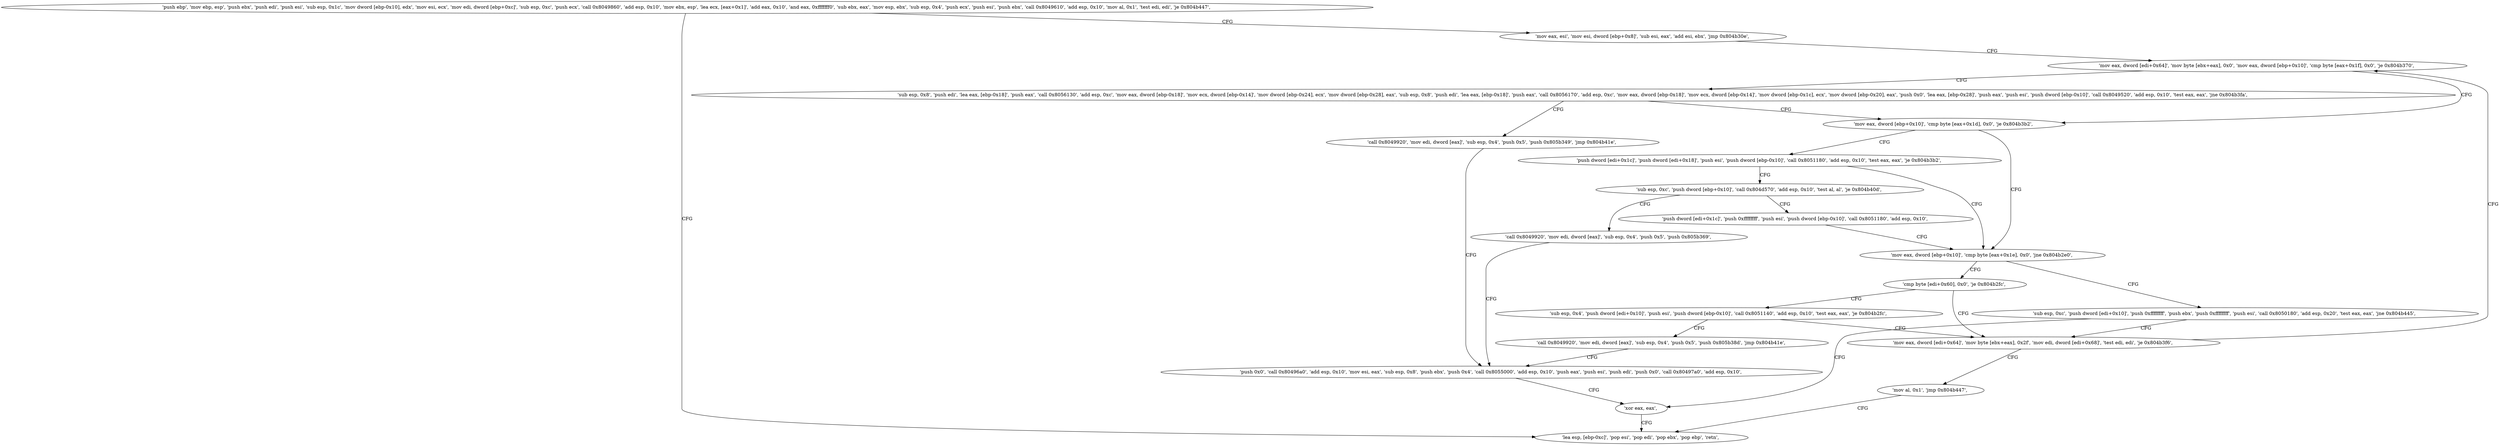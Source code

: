 digraph "func" {
"134525584" [label = "'push ebp', 'mov ebp, esp', 'push ebx', 'push edi', 'push esi', 'sub esp, 0x1c', 'mov dword [ebp-0x10], edx', 'mov esi, ecx', 'mov edi, dword [ebp+0xc]', 'sub esp, 0xc', 'push ecx', 'call 0x8049860', 'add esp, 0x10', 'mov ebx, esp', 'lea ecx, [eax+0x1]', 'add eax, 0x10', 'and eax, 0xfffffff0', 'sub ebx, eax', 'mov esp, ebx', 'sub esp, 0x4', 'push ecx', 'push esi', 'push ebx', 'call 0x8049610', 'add esp, 0x10', 'mov al, 0x1', 'test edi, edi', 'je 0x804b447', " ]
"134526023" [label = "'lea esp, [ebp-0xc]', 'pop esi', 'pop edi', 'pop ebx', 'pop ebp', 'retn', " ]
"134525652" [label = "'mov eax, esi', 'mov esi, dword [ebp+0x8]', 'sub esi, eax', 'add esi, ebx', 'jmp 0x804b30e', " ]
"134525710" [label = "'mov eax, dword [edi+0x64]', 'mov byte [ebx+eax], 0x0', 'mov eax, dword [ebp+0x10]', 'cmp byte [eax+0x1f], 0x0', 'je 0x804b370', " ]
"134525808" [label = "'mov eax, dword [ebp+0x10]', 'cmp byte [eax+0x1d], 0x0', 'je 0x804b3b2', " ]
"134525726" [label = "'sub esp, 0x8', 'push edi', 'lea eax, [ebp-0x18]', 'push eax', 'call 0x8056130', 'add esp, 0xc', 'mov eax, dword [ebp-0x18]', 'mov ecx, dword [ebp-0x14]', 'mov dword [ebp-0x24], ecx', 'mov dword [ebp-0x28], eax', 'sub esp, 0x8', 'push edi', 'lea eax, [ebp-0x18]', 'push eax', 'call 0x8056170', 'add esp, 0xc', 'mov eax, dword [ebp-0x18]', 'mov ecx, dword [ebp-0x14]', 'mov dword [ebp-0x1c], ecx', 'mov dword [ebp-0x20], eax', 'push 0x0', 'lea eax, [ebp-0x28]', 'push eax', 'push esi', 'push dword [ebp-0x10]', 'call 0x8049520', 'add esp, 0x10', 'test eax, eax', 'jne 0x804b3fa', " ]
"134525874" [label = "'mov eax, dword [ebp+0x10]', 'cmp byte [eax+0x1e], 0x0', 'jne 0x804b2e0', " ]
"134525817" [label = "'push dword [edi+0x1c]', 'push dword [edi+0x18]', 'push esi', 'push dword [ebp-0x10]', 'call 0x8051180', 'add esp, 0x10', 'test eax, eax', 'je 0x804b3b2', " ]
"134525946" [label = "'call 0x8049920', 'mov edi, dword [eax]', 'sub esp, 0x4', 'push 0x5', 'push 0x805b349', 'jmp 0x804b41e', " ]
"134525664" [label = "'sub esp, 0xc', 'push dword [edi+0x10]', 'push 0xffffffff', 'push ebx', 'push 0xffffffff', 'push esi', 'call 0x8050180', 'add esp, 0x20', 'test eax, eax', 'jne 0x804b445', " ]
"134525887" [label = "'cmp byte [edi+0x60], 0x0', 'je 0x804b2fc', " ]
"134525839" [label = "'sub esp, 0xc', 'push dword [ebp+0x10]', 'call 0x804d570', 'add esp, 0x10', 'test al, al', 'je 0x804b40d', " ]
"134525982" [label = "'push 0x0', 'call 0x80496a0', 'add esp, 0x10', 'mov esi, eax', 'sub esp, 0x8', 'push ebx', 'push 0x4', 'call 0x8055000', 'add esp, 0x10', 'push eax', 'push esi', 'push edi', 'push 0x0', 'call 0x80497a0', 'add esp, 0x10', " ]
"134526021" [label = "'xor eax, eax', " ]
"134525692" [label = "'mov eax, dword [edi+0x64]', 'mov byte [ebx+eax], 0x2f', 'mov edi, dword [edi+0x68]', 'test edi, edi', 'je 0x804b3f6', " ]
"134525897" [label = "'sub esp, 0x4', 'push dword [edi+0x10]', 'push esi', 'push dword [ebp-0x10]', 'call 0x8051140', 'add esp, 0x10', 'test eax, eax', 'je 0x804b2fc', " ]
"134525965" [label = "'call 0x8049920', 'mov edi, dword [eax]', 'sub esp, 0x4', 'push 0x5', 'push 0x805b369', " ]
"134525857" [label = "'push dword [edi+0x1c]', 'push 0xffffffff', 'push esi', 'push dword [ebp-0x10]', 'call 0x8051180', 'add esp, 0x10', " ]
"134525942" [label = "'mov al, 0x1', 'jmp 0x804b447', " ]
"134525923" [label = "'call 0x8049920', 'mov edi, dword [eax]', 'sub esp, 0x4', 'push 0x5', 'push 0x805b38d', 'jmp 0x804b41e', " ]
"134525584" -> "134526023" [ label = "CFG" ]
"134525584" -> "134525652" [ label = "CFG" ]
"134525652" -> "134525710" [ label = "CFG" ]
"134525710" -> "134525808" [ label = "CFG" ]
"134525710" -> "134525726" [ label = "CFG" ]
"134525808" -> "134525874" [ label = "CFG" ]
"134525808" -> "134525817" [ label = "CFG" ]
"134525726" -> "134525946" [ label = "CFG" ]
"134525726" -> "134525808" [ label = "CFG" ]
"134525874" -> "134525664" [ label = "CFG" ]
"134525874" -> "134525887" [ label = "CFG" ]
"134525817" -> "134525874" [ label = "CFG" ]
"134525817" -> "134525839" [ label = "CFG" ]
"134525946" -> "134525982" [ label = "CFG" ]
"134525664" -> "134526021" [ label = "CFG" ]
"134525664" -> "134525692" [ label = "CFG" ]
"134525887" -> "134525692" [ label = "CFG" ]
"134525887" -> "134525897" [ label = "CFG" ]
"134525839" -> "134525965" [ label = "CFG" ]
"134525839" -> "134525857" [ label = "CFG" ]
"134525982" -> "134526021" [ label = "CFG" ]
"134526021" -> "134526023" [ label = "CFG" ]
"134525692" -> "134525942" [ label = "CFG" ]
"134525692" -> "134525710" [ label = "CFG" ]
"134525897" -> "134525692" [ label = "CFG" ]
"134525897" -> "134525923" [ label = "CFG" ]
"134525965" -> "134525982" [ label = "CFG" ]
"134525857" -> "134525874" [ label = "CFG" ]
"134525942" -> "134526023" [ label = "CFG" ]
"134525923" -> "134525982" [ label = "CFG" ]
}
